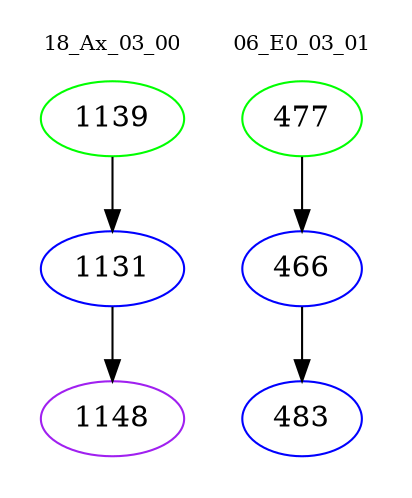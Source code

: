 digraph{
subgraph cluster_0 {
color = white
label = "18_Ax_03_00";
fontsize=10;
T0_1139 [label="1139", color="green"]
T0_1139 -> T0_1131 [color="black"]
T0_1131 [label="1131", color="blue"]
T0_1131 -> T0_1148 [color="black"]
T0_1148 [label="1148", color="purple"]
}
subgraph cluster_1 {
color = white
label = "06_E0_03_01";
fontsize=10;
T1_477 [label="477", color="green"]
T1_477 -> T1_466 [color="black"]
T1_466 [label="466", color="blue"]
T1_466 -> T1_483 [color="black"]
T1_483 [label="483", color="blue"]
}
}
